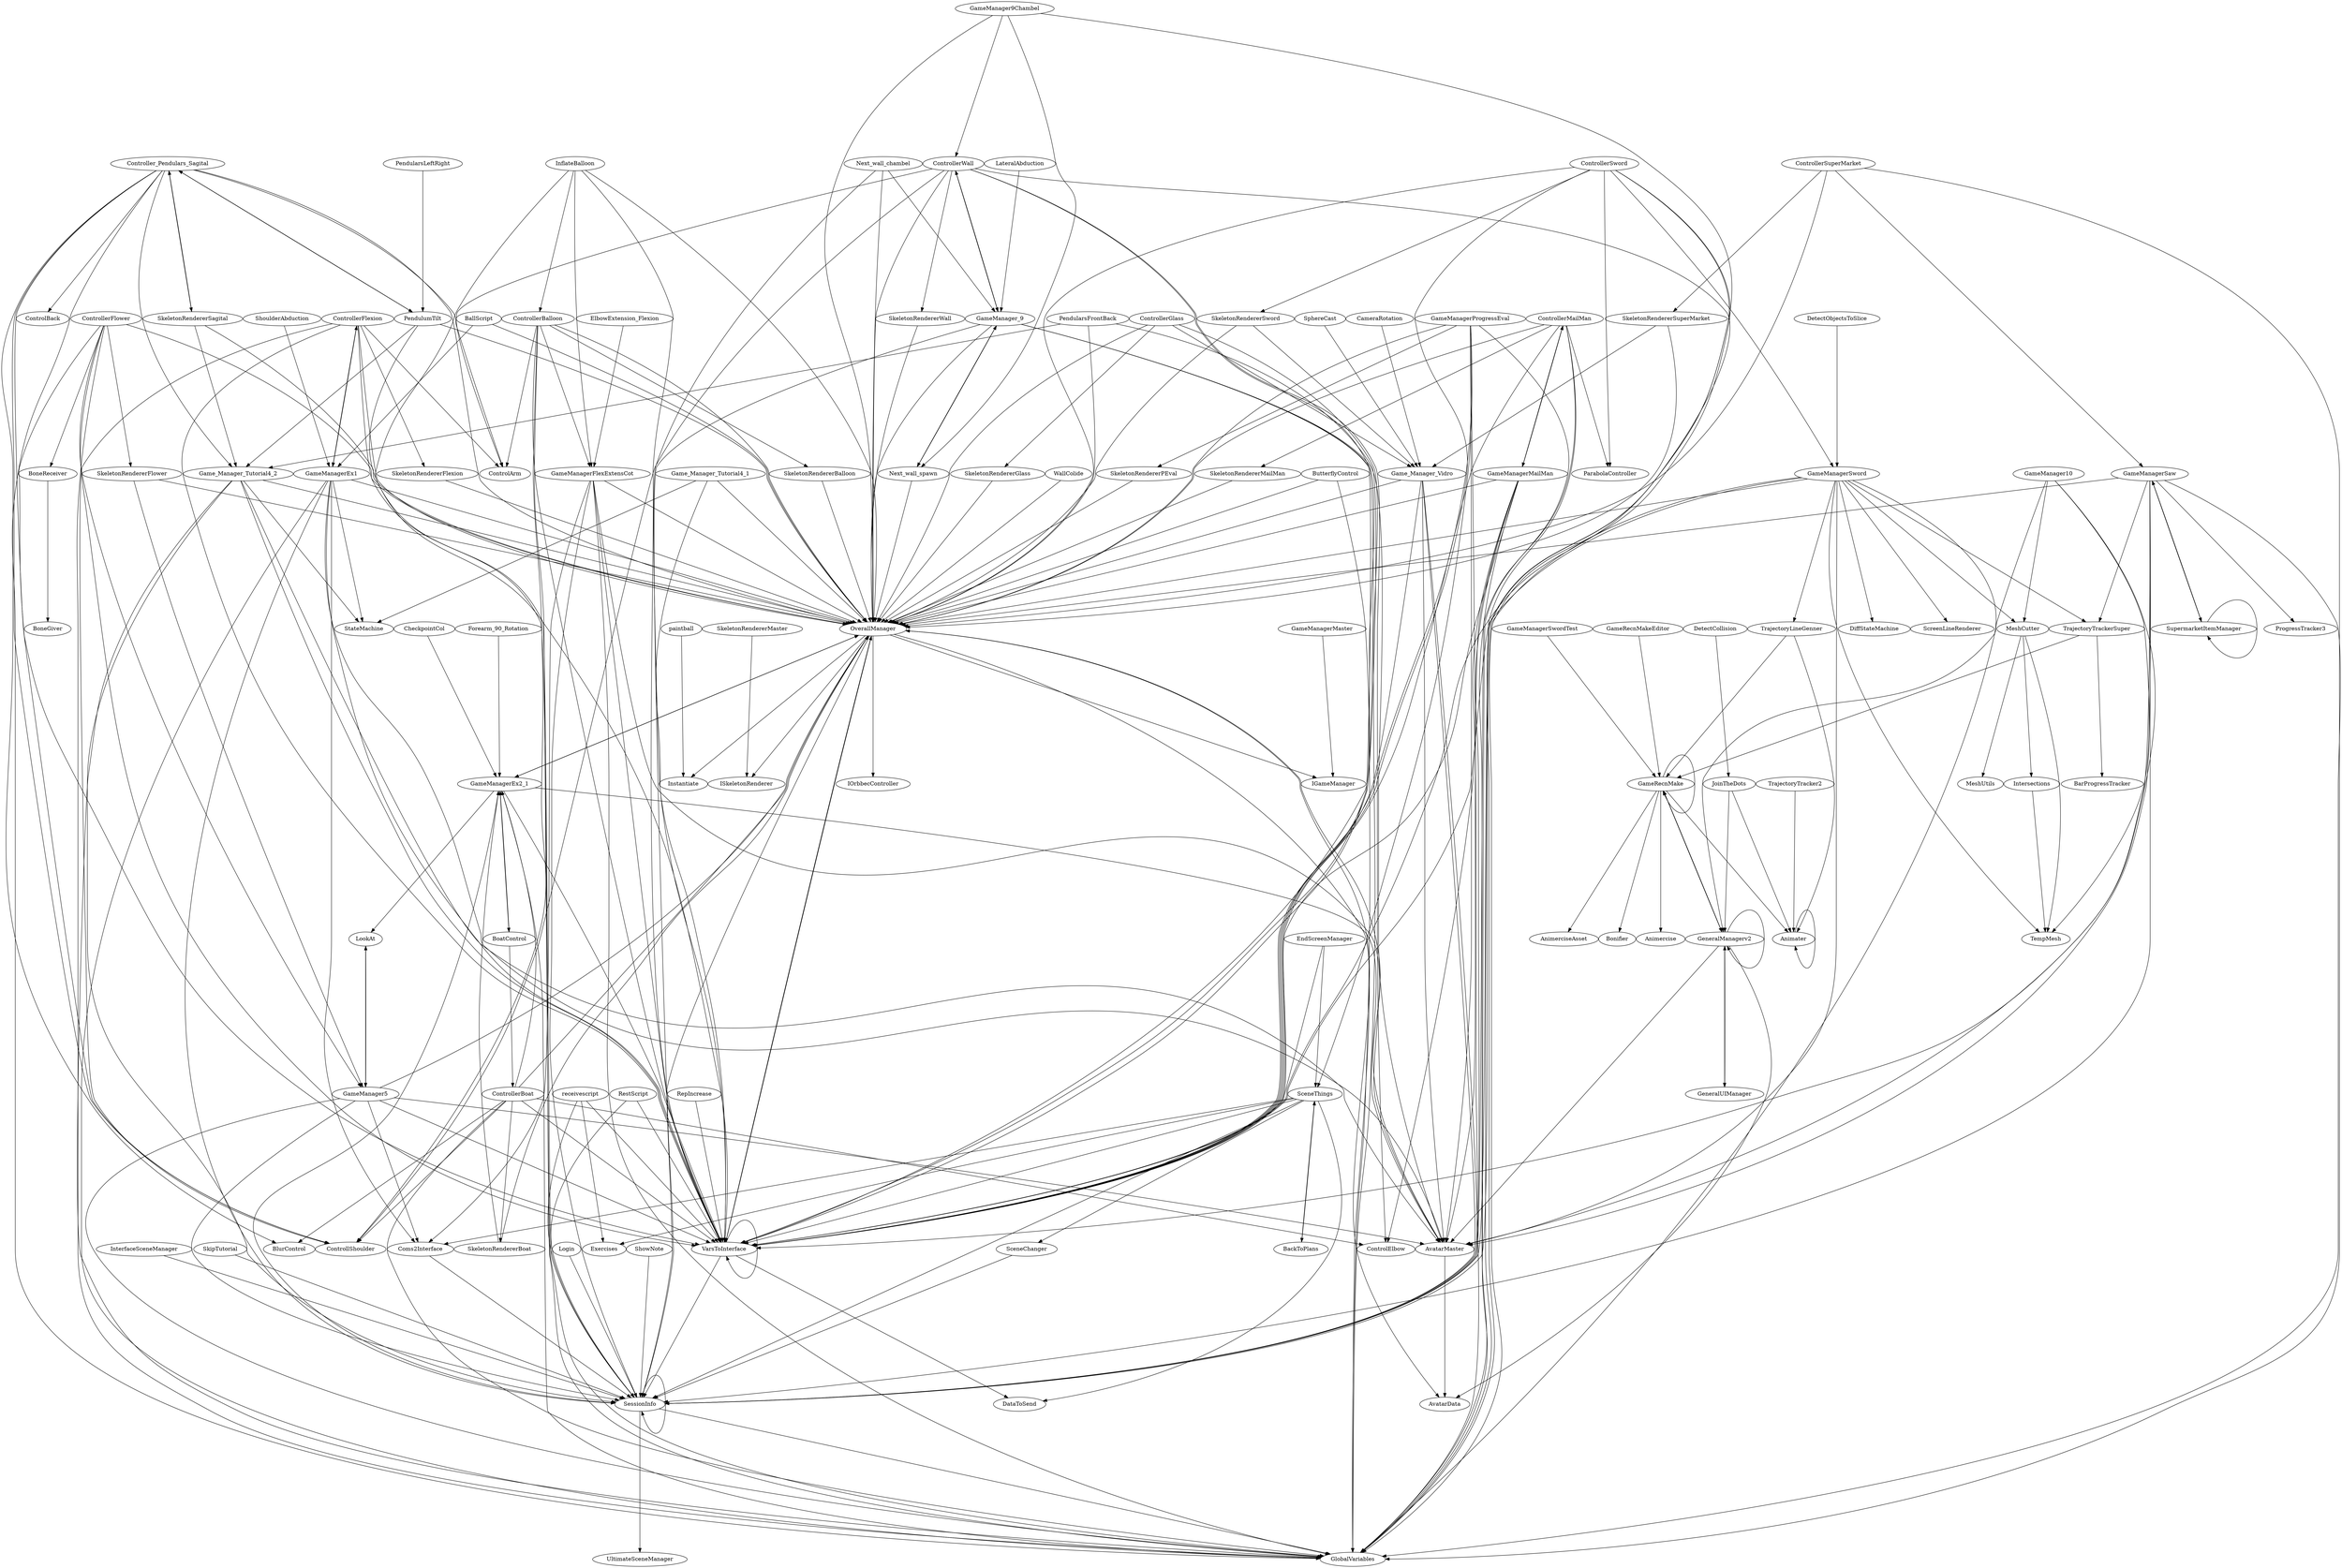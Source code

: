 digraph  {
	graph [nodesep=0,
		ranksep=5.0
	];
	MeshCutter -> MeshUtils;
	MeshCutter -> TempMesh;
	MeshCutter -> Intersections;
	Controller_Pendulars_Sagital -> OverallManager;
	Controller_Pendulars_Sagital -> PendulumTilt;
	Controller_Pendulars_Sagital -> Game_Manager_Tutorial4_2;
	Controller_Pendulars_Sagital -> ControlBack;
	Controller_Pendulars_Sagital -> ControlArm;
	Controller_Pendulars_Sagital -> SkeletonRendererSagital;
	Controller_Pendulars_Sagital -> ControllShoulder;
	Controller_Pendulars_Sagital -> VarsToInterface;
	Controller_Pendulars_Sagital -> BlurControl;
	Controller_Pendulars_Sagital -> GlobalVariables;
	Login -> SessionInfo;
	SkipTutorial -> SessionInfo;
	GameManager9Chambel -> OverallManager;
	GameManager9Chambel -> ControllerWall;
	GameManager9Chambel -> VarsToInterface;
	GameManager9Chambel -> Next_wall_spawn;
	ButterflyControl -> OverallManager;
	ButterflyControl -> VarsToInterface;
	ControllerFlexion -> OverallManager;
	ControllerFlexion -> SkeletonRendererFlexion;
	ControllerFlexion -> ControlArm;
	ControllerFlexion -> ControllShoulder;
	ControllerFlexion -> VarsToInterface;
	ControllerFlexion -> GameManagerEx1;
	ControllerFlexion -> GlobalVariables;
	OverallManager -> IOrbbecController;
	OverallManager -> Instantiate;
	OverallManager -> ISkeletonRenderer;
	OverallManager -> IGameManager;
	OverallManager -> SessionInfo;
	OverallManager -> GameManagerEx2_1;
	OverallManager -> VarsToInterface;
	OverallManager -> AvatarData;
	OverallManager -> GlobalVariables;
	BoneReceiver -> BoneGiver;
	ControllerBalloon -> OverallManager;
	ControllerBalloon -> GameManagerFlexExtensCot;
	ControllerBalloon -> ControlArm;
	ControllerBalloon -> ControllShoulder;
	ControllerBalloon -> VarsToInterface;
	ControllerBalloon -> GlobalVariables;
	ControllerBalloon -> SkeletonRendererBalloon;
	Game_Manager_Vidro -> OverallManager;
	Game_Manager_Vidro -> AvatarMaster;
	Game_Manager_Vidro -> SessionInfo;
	Game_Manager_Vidro -> VarsToInterface;
	Game_Manager_Vidro -> GlobalVariables;
	GameManagerMaster -> IGameManager;
	TrajectoryTrackerSuper -> BarProgressTracker;
	TrajectoryTrackerSuper -> GameRecnMake;
	ControllerMailMan -> OverallManager;
	ControllerMailMan -> ParabolaController;
	ControllerMailMan -> GameManagerMailMan;
	ControllerMailMan -> SkeletonRendererMailMan;
	ControllerMailMan -> SessionInfo;
	ControllerMailMan -> VarsToInterface;
	ControllerMailMan -> GlobalVariables;
	RestScript -> SessionInfo;
	RestScript -> VarsToInterface;
	SkeletonRendererSuperMarket -> OverallManager;
	SkeletonRendererSuperMarket -> Game_Manager_Vidro;
	WallColide -> OverallManager;
	GameManager_9 -> OverallManager;
	GameManager_9 -> AvatarMaster;
	GameManager_9 -> ControllerWall;
	GameManager_9 -> SessionInfo;
	GameManager_9 -> VarsToInterface;
	GameManager_9 -> Next_wall_spawn;
	GameManager_9 -> GlobalVariables;
	PendularsFrontBack -> OverallManager;
	PendularsFrontBack -> Game_Manager_Tutorial4_2;
	PendularsFrontBack -> VarsToInterface;
	SkeletonRendererMaster -> ISkeletonRenderer;
	receivescript -> Exercises;
	receivescript -> SessionInfo;
	receivescript -> VarsToInterface;
	GameManager5 -> OverallManager;
	GameManager5 -> AvatarMaster;
	GameManager5 -> SessionInfo;
	GameManager5 -> LookAt;
	GameManager5 -> VarsToInterface;
	GameManager5 -> Coms2Interface;
	GameManager5 -> GlobalVariables;
	EndScreenManager -> VarsToInterface;
	EndScreenManager -> SceneThings;
	DetectObjectsToSlice -> GameManagerSword;
	ElbowExtension_Flexion -> GameManagerFlexExtensCot;
	CheckpointCol -> GameManagerEx2_1;
	SphereCast -> Game_Manager_Vidro;
	AvatarMaster -> OverallManager;
	AvatarMaster -> AvatarData;
	GameManagerFlexExtensCot -> OverallManager;
	GameManagerFlexExtensCot -> AvatarMaster;
	GameManagerFlexExtensCot -> SessionInfo;
	GameManagerFlexExtensCot -> VarsToInterface;
	GameManagerFlexExtensCot -> Coms2Interface;
	GameManagerFlexExtensCot -> GlobalVariables;
	ControllerWall -> OverallManager;
	ControllerWall -> GameManager_9;
	ControllerWall -> ControlElbow;
	ControllerWall -> ControlArm;
	ControllerWall -> ControllShoulder;
	ControllerWall -> VarsToInterface;
	ControllerWall -> SkeletonRendererWall;
	ControllerWall -> GlobalVariables;
	GameManager10 -> MeshCutter;
	GameManager10 -> TempMesh;
	GameManager10 -> AvatarMaster;
	GameManager10 -> GeneralManagerv2;
	BackToPlans -> SceneThings;
	SkeletonRendererFlexion -> OverallManager;
	PendulumTilt -> Controller_Pendulars_Sagital;
	PendulumTilt -> OverallManager;
	PendulumTilt -> Game_Manager_Tutorial4_2;
	PendulumTilt -> VarsToInterface;
	Game_Manager_Tutorial4_1 -> OverallManager;
	Game_Manager_Tutorial4_1 -> StateMachine;
	Game_Manager_Tutorial4_1 -> VarsToInterface;
	Game_Manager_Tutorial4_2 -> OverallManager;
	Game_Manager_Tutorial4_2 -> AvatarMaster;
	Game_Manager_Tutorial4_2 -> StateMachine;
	Game_Manager_Tutorial4_2 -> SessionInfo;
	Game_Manager_Tutorial4_2 -> VarsToInterface;
	Game_Manager_Tutorial4_2 -> GlobalVariables;
	Intersections -> TempMesh;
	ShoulderAbduction -> GameManagerEx1;
	LateralAbduction -> GameManager_9;
	GameRecnMake -> GameRecnMake;
	GameRecnMake -> Animater;
	GameRecnMake -> GeneralManagerv2;
	GameRecnMake -> Animercise;
	GameRecnMake -> AnimerciseAsset;
	GameRecnMake -> Bonifier;
	GameManagerSaw -> OverallManager;
	GameManagerSaw -> TrajectoryTrackerSuper;
	GameManagerSaw -> AvatarMaster;
	GameManagerSaw -> SessionInfo;
	GameManagerSaw -> SupermarketItemManager;
	GameManagerSaw -> VarsToInterface;
	GameManagerSaw -> ProgressTracker3;
	GameManagerSaw -> GlobalVariables;
	GameManagerMailMan -> OverallManager;
	GameManagerMailMan -> ControllerMailMan;
	GameManagerMailMan -> AvatarMaster;
	GameManagerMailMan -> ControlElbow;
	GameManagerMailMan -> SessionInfo;
	GameManagerMailMan -> VarsToInterface;
	GameManagerMailMan -> GlobalVariables;
	InflateBalloon -> OverallManager;
	InflateBalloon -> ControllerBalloon;
	InflateBalloon -> GameManagerFlexExtensCot;
	InflateBalloon -> SessionInfo;
	InflateBalloon -> VarsToInterface;
	InterfaceSceneManager -> SessionInfo;
	ControllerSword -> OverallManager;
	ControllerSword -> ParabolaController;
	ControllerSword -> SessionInfo;
	ControllerSword -> VarsToInterface;
	ControllerSword -> SkeletonRendererSword;
	ControllerSword -> GameManagerSword;
	ControllerSword -> GlobalVariables;
	GameManagerProgressEval -> OverallManager;
	GameManagerProgressEval -> AvatarMaster;
	GameManagerProgressEval -> SkeletonRendererPEval;
	GameManagerProgressEval -> SessionInfo;
	GameManagerProgressEval -> VarsToInterface;
	GameManagerProgressEval -> GlobalVariables;
	GameManagerProgressEval -> SceneThings;
	BoatControl -> ControllerBoat;
	BoatControl -> GameManagerEx2_1;
	SkeletonRendererSagital -> Controller_Pendulars_Sagital;
	SkeletonRendererSagital -> OverallManager;
	SkeletonRendererSagital -> Game_Manager_Tutorial4_2;
	SceneChanger -> SessionInfo;
	ControllerBoat -> OverallManager;
	ControllerBoat -> ControlElbow;
	ControllerBoat -> ControllShoulder;
	ControllerBoat -> GameManagerEx2_1;
	ControllerBoat -> VarsToInterface;
	ControllerBoat -> BlurControl;
	ControllerBoat -> GlobalVariables;
	ControllerBoat -> SkeletonRendererBoat;
	ControllerFlower -> OverallManager;
	ControllerFlower -> BoneReceiver;
	ControllerFlower -> GameManager5;
	ControllerFlower -> ControllShoulder;
	ControllerFlower -> SkeletonRendererFlower;
	ControllerFlower -> VarsToInterface;
	ControllerFlower -> GlobalVariables;
	ControllerSuperMarket -> OverallManager;
	ControllerSuperMarket -> SkeletonRendererSuperMarket;
	ControllerSuperMarket -> GameManagerSaw;
	ControllerSuperMarket -> GlobalVariables;
	SkeletonRendererPEval -> OverallManager;
	SkeletonRendererMailMan -> OverallManager;
	SessionInfo -> UltimateSceneManager;
	SessionInfo -> SessionInfo;
	SessionInfo -> GlobalVariables;
	LookAt -> GameManager5;
	Forearm_90_Rotation -> GameManagerEx2_1;
	SupermarketItemManager -> GameManagerSaw;
	SupermarketItemManager -> SupermarketItemManager;
	SkeletonRendererFlower -> OverallManager;
	SkeletonRendererFlower -> GameManager5;
	GameManagerEx2_1 -> OverallManager;
	GameManagerEx2_1 -> AvatarMaster;
	GameManagerEx2_1 -> BoatControl;
	GameManagerEx2_1 -> SessionInfo;
	GameManagerEx2_1 -> LookAt;
	GameManagerEx2_1 -> VarsToInterface;
	GameManagerEx2_1 -> GlobalVariables;
	VarsToInterface -> OverallManager;
	VarsToInterface -> DataToSend;
	VarsToInterface -> SessionInfo;
	VarsToInterface -> VarsToInterface;
	ShowNote -> SessionInfo;
	GameManagerEx1 -> ControllerFlexion;
	GameManagerEx1 -> OverallManager;
	GameManagerEx1 -> AvatarMaster;
	GameManagerEx1 -> StateMachine;
	GameManagerEx1 -> SessionInfo;
	GameManagerEx1 -> VarsToInterface;
	GameManagerEx1 -> Coms2Interface;
	GameManagerEx1 -> GlobalVariables;
	RepIncrease -> VarsToInterface;
	SkeletonRendererSword -> OverallManager;
	SkeletonRendererSword -> Game_Manager_Vidro;
	JoinTheDots -> Animater;
	JoinTheDots -> GeneralManagerv2;
	GameManagerSword -> MeshCutter;
	GameManagerSword -> OverallManager;
	GameManagerSword -> TrajectoryTrackerSuper;
	GameManagerSword -> TempMesh;
	GameManagerSword -> AvatarMaster;
	GameManagerSword -> DiffStateMachine;
	GameManagerSword -> SessionInfo;
	GameManagerSword -> VarsToInterface;
	GameManagerSword -> GlobalVariables;
	GameManagerSword -> ScreenLineRenderer;
	GameManagerSword -> TrajectoryLineGenner;
	GeneralUIManager -> GeneralManagerv2;
	SkeletonRendererWall -> OverallManager;
	SkeletonRendererGlass -> OverallManager;
	Animater -> Animater;
	Coms2Interface -> SessionInfo;
	ControllerGlass -> OverallManager;
	ControllerGlass -> Game_Manager_Vidro;
	ControllerGlass -> SkeletonRendererGlass;
	ControllerGlass -> GlobalVariables;
	paintball -> Instantiate;
	Next_wall_spawn -> OverallManager;
	Next_wall_spawn -> GameManager_9;
	BallScript -> OverallManager;
	BallScript -> GameManagerEx1;
	GeneralManagerv2 -> AvatarMaster;
	GeneralManagerv2 -> GameRecnMake;
	GeneralManagerv2 -> GeneralUIManager;
	GeneralManagerv2 -> AvatarData;
	GeneralManagerv2 -> GeneralManagerv2;
	SceneThings -> BackToPlans;
	SceneThings -> DataToSend;
	SceneThings -> SceneChanger;
	SceneThings -> Exercises;
	SceneThings -> SessionInfo;
	SceneThings -> VarsToInterface;
	SceneThings -> Coms2Interface;
	SkeletonRendererBoat -> OverallManager;
	SkeletonRendererBoat -> GameManagerEx2_1;
	PendularsLeftRight -> PendulumTilt;
	Next_wall_chambel -> OverallManager;
	Next_wall_chambel -> GameManager_9;
	Next_wall_chambel -> VarsToInterface;
	SkeletonRendererBalloon -> OverallManager;
	CameraRotation -> Game_Manager_Vidro;
	TrajectoryLineGenner -> GameRecnMake;
	TrajectoryLineGenner -> Animater;
	GameManagerSwordTest -> GameRecnMake;
	GameRecnMakeEditor -> GameRecnMake;
	DetectCollision -> JoinTheDots;
	TrajectoryTracker2 -> Animater;
}
